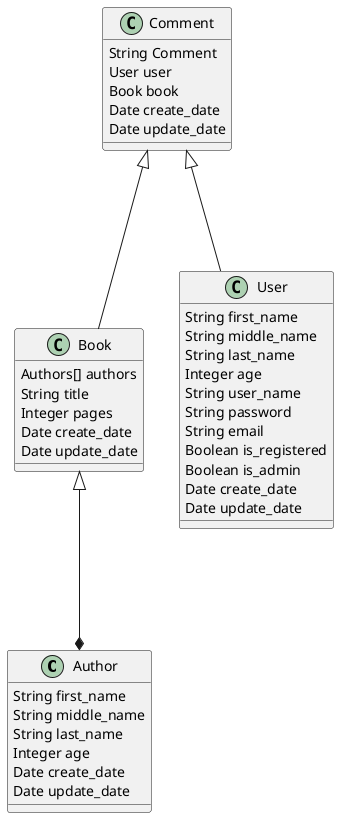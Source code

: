 @startuml Database_Diagram
class Author{
    String first_name
    String middle_name
    String last_name
    Integer age
    Date create_date
    Date update_date
}

class Book{
    Authors[] authors
    String title
    Integer pages
    Date create_date  
    Date update_date
}

class User{
    String first_name
    String middle_name
    String last_name
    Integer age
    String user_name
    String password
    String email
    Boolean is_registered
    Boolean is_admin
    Date create_date
    Date update_date
}

class Comment{
    String Comment
    User user
    Book book
    Date create_date
    Date update_date
}

Book<|---*Author
Comment<|---Book
Comment<|--- User


@enduml
 
